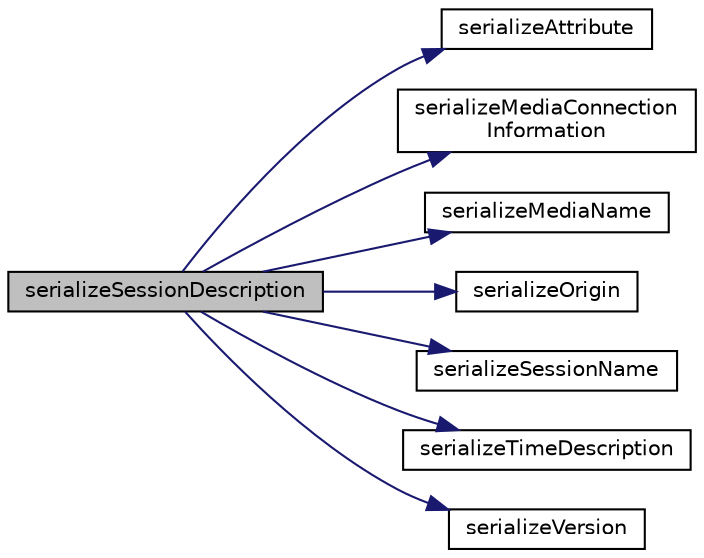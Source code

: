 digraph "serializeSessionDescription"
{
 // LATEX_PDF_SIZE
  edge [fontname="Helvetica",fontsize="10",labelfontname="Helvetica",labelfontsize="10"];
  node [fontname="Helvetica",fontsize="10",shape=record];
  rankdir="LR";
  Node1 [label="serializeSessionDescription",height=0.2,width=0.4,color="black", fillcolor="grey75", style="filled", fontcolor="black",tooltip=" "];
  Node1 -> Node2 [color="midnightblue",fontsize="10",style="solid",fontname="Helvetica"];
  Node2 [label="serializeAttribute",height=0.2,width=0.4,color="black", fillcolor="white", style="filled",URL="$Serialize_8c.html#afa5128b447f8dfb2d9bf224d9d720db4",tooltip=" "];
  Node1 -> Node3 [color="midnightblue",fontsize="10",style="solid",fontname="Helvetica"];
  Node3 [label="serializeMediaConnection\lInformation",height=0.2,width=0.4,color="black", fillcolor="white", style="filled",URL="$Serialize_8c.html#a96dd428f998a5119c4c210ddf6e06810",tooltip=" "];
  Node1 -> Node4 [color="midnightblue",fontsize="10",style="solid",fontname="Helvetica"];
  Node4 [label="serializeMediaName",height=0.2,width=0.4,color="black", fillcolor="white", style="filled",URL="$Serialize_8c.html#ac0699e6126a01fe054413d26b9348343",tooltip=" "];
  Node1 -> Node5 [color="midnightblue",fontsize="10",style="solid",fontname="Helvetica"];
  Node5 [label="serializeOrigin",height=0.2,width=0.4,color="black", fillcolor="white", style="filled",URL="$Serialize_8c.html#acd10030eccbfc928aa360fc45f69c47c",tooltip=" "];
  Node1 -> Node6 [color="midnightblue",fontsize="10",style="solid",fontname="Helvetica"];
  Node6 [label="serializeSessionName",height=0.2,width=0.4,color="black", fillcolor="white", style="filled",URL="$Serialize_8c.html#a5ba4149920c4aa1834e1eb78987b4320",tooltip=" "];
  Node1 -> Node7 [color="midnightblue",fontsize="10",style="solid",fontname="Helvetica"];
  Node7 [label="serializeTimeDescription",height=0.2,width=0.4,color="black", fillcolor="white", style="filled",URL="$Serialize_8c.html#a16b10a96a9a84967e5aa8133c65ec33e",tooltip=" "];
  Node1 -> Node8 [color="midnightblue",fontsize="10",style="solid",fontname="Helvetica"];
  Node8 [label="serializeVersion",height=0.2,width=0.4,color="black", fillcolor="white", style="filled",URL="$Serialize_8c.html#a864e3e307a205326f3cd134c7492f35f",tooltip=" "];
}
